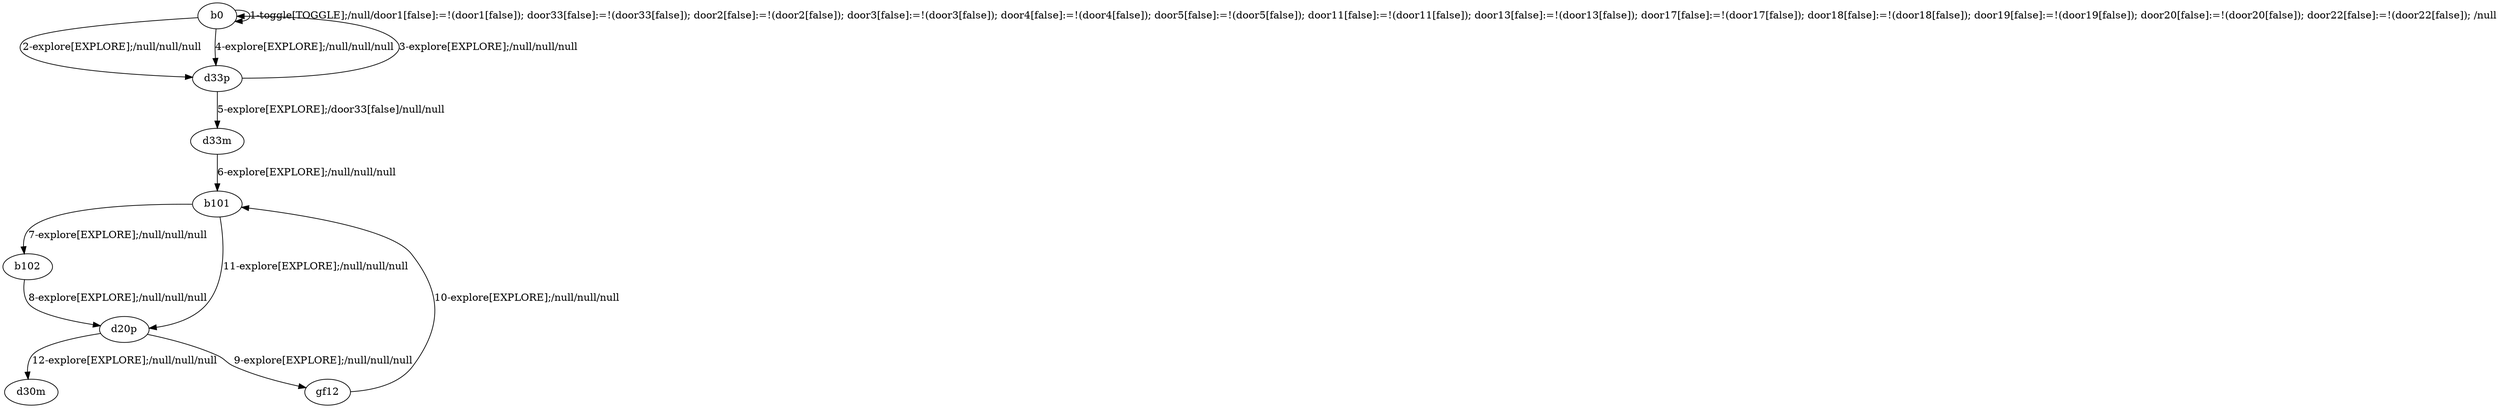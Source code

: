 # Total number of goals covered by this test: 2
# b101 --> d20p
# d20p --> d30m

digraph g {
"b0" -> "b0" [label = "1-toggle[TOGGLE];/null/door1[false]:=!(door1[false]); door33[false]:=!(door33[false]); door2[false]:=!(door2[false]); door3[false]:=!(door3[false]); door4[false]:=!(door4[false]); door5[false]:=!(door5[false]); door11[false]:=!(door11[false]); door13[false]:=!(door13[false]); door17[false]:=!(door17[false]); door18[false]:=!(door18[false]); door19[false]:=!(door19[false]); door20[false]:=!(door20[false]); door22[false]:=!(door22[false]); /null"];
"b0" -> "d33p" [label = "2-explore[EXPLORE];/null/null/null"];
"d33p" -> "b0" [label = "3-explore[EXPLORE];/null/null/null"];
"b0" -> "d33p" [label = "4-explore[EXPLORE];/null/null/null"];
"d33p" -> "d33m" [label = "5-explore[EXPLORE];/door33[false]/null/null"];
"d33m" -> "b101" [label = "6-explore[EXPLORE];/null/null/null"];
"b101" -> "b102" [label = "7-explore[EXPLORE];/null/null/null"];
"b102" -> "d20p" [label = "8-explore[EXPLORE];/null/null/null"];
"d20p" -> "gf12" [label = "9-explore[EXPLORE];/null/null/null"];
"gf12" -> "b101" [label = "10-explore[EXPLORE];/null/null/null"];
"b101" -> "d20p" [label = "11-explore[EXPLORE];/null/null/null"];
"d20p" -> "d30m" [label = "12-explore[EXPLORE];/null/null/null"];
}